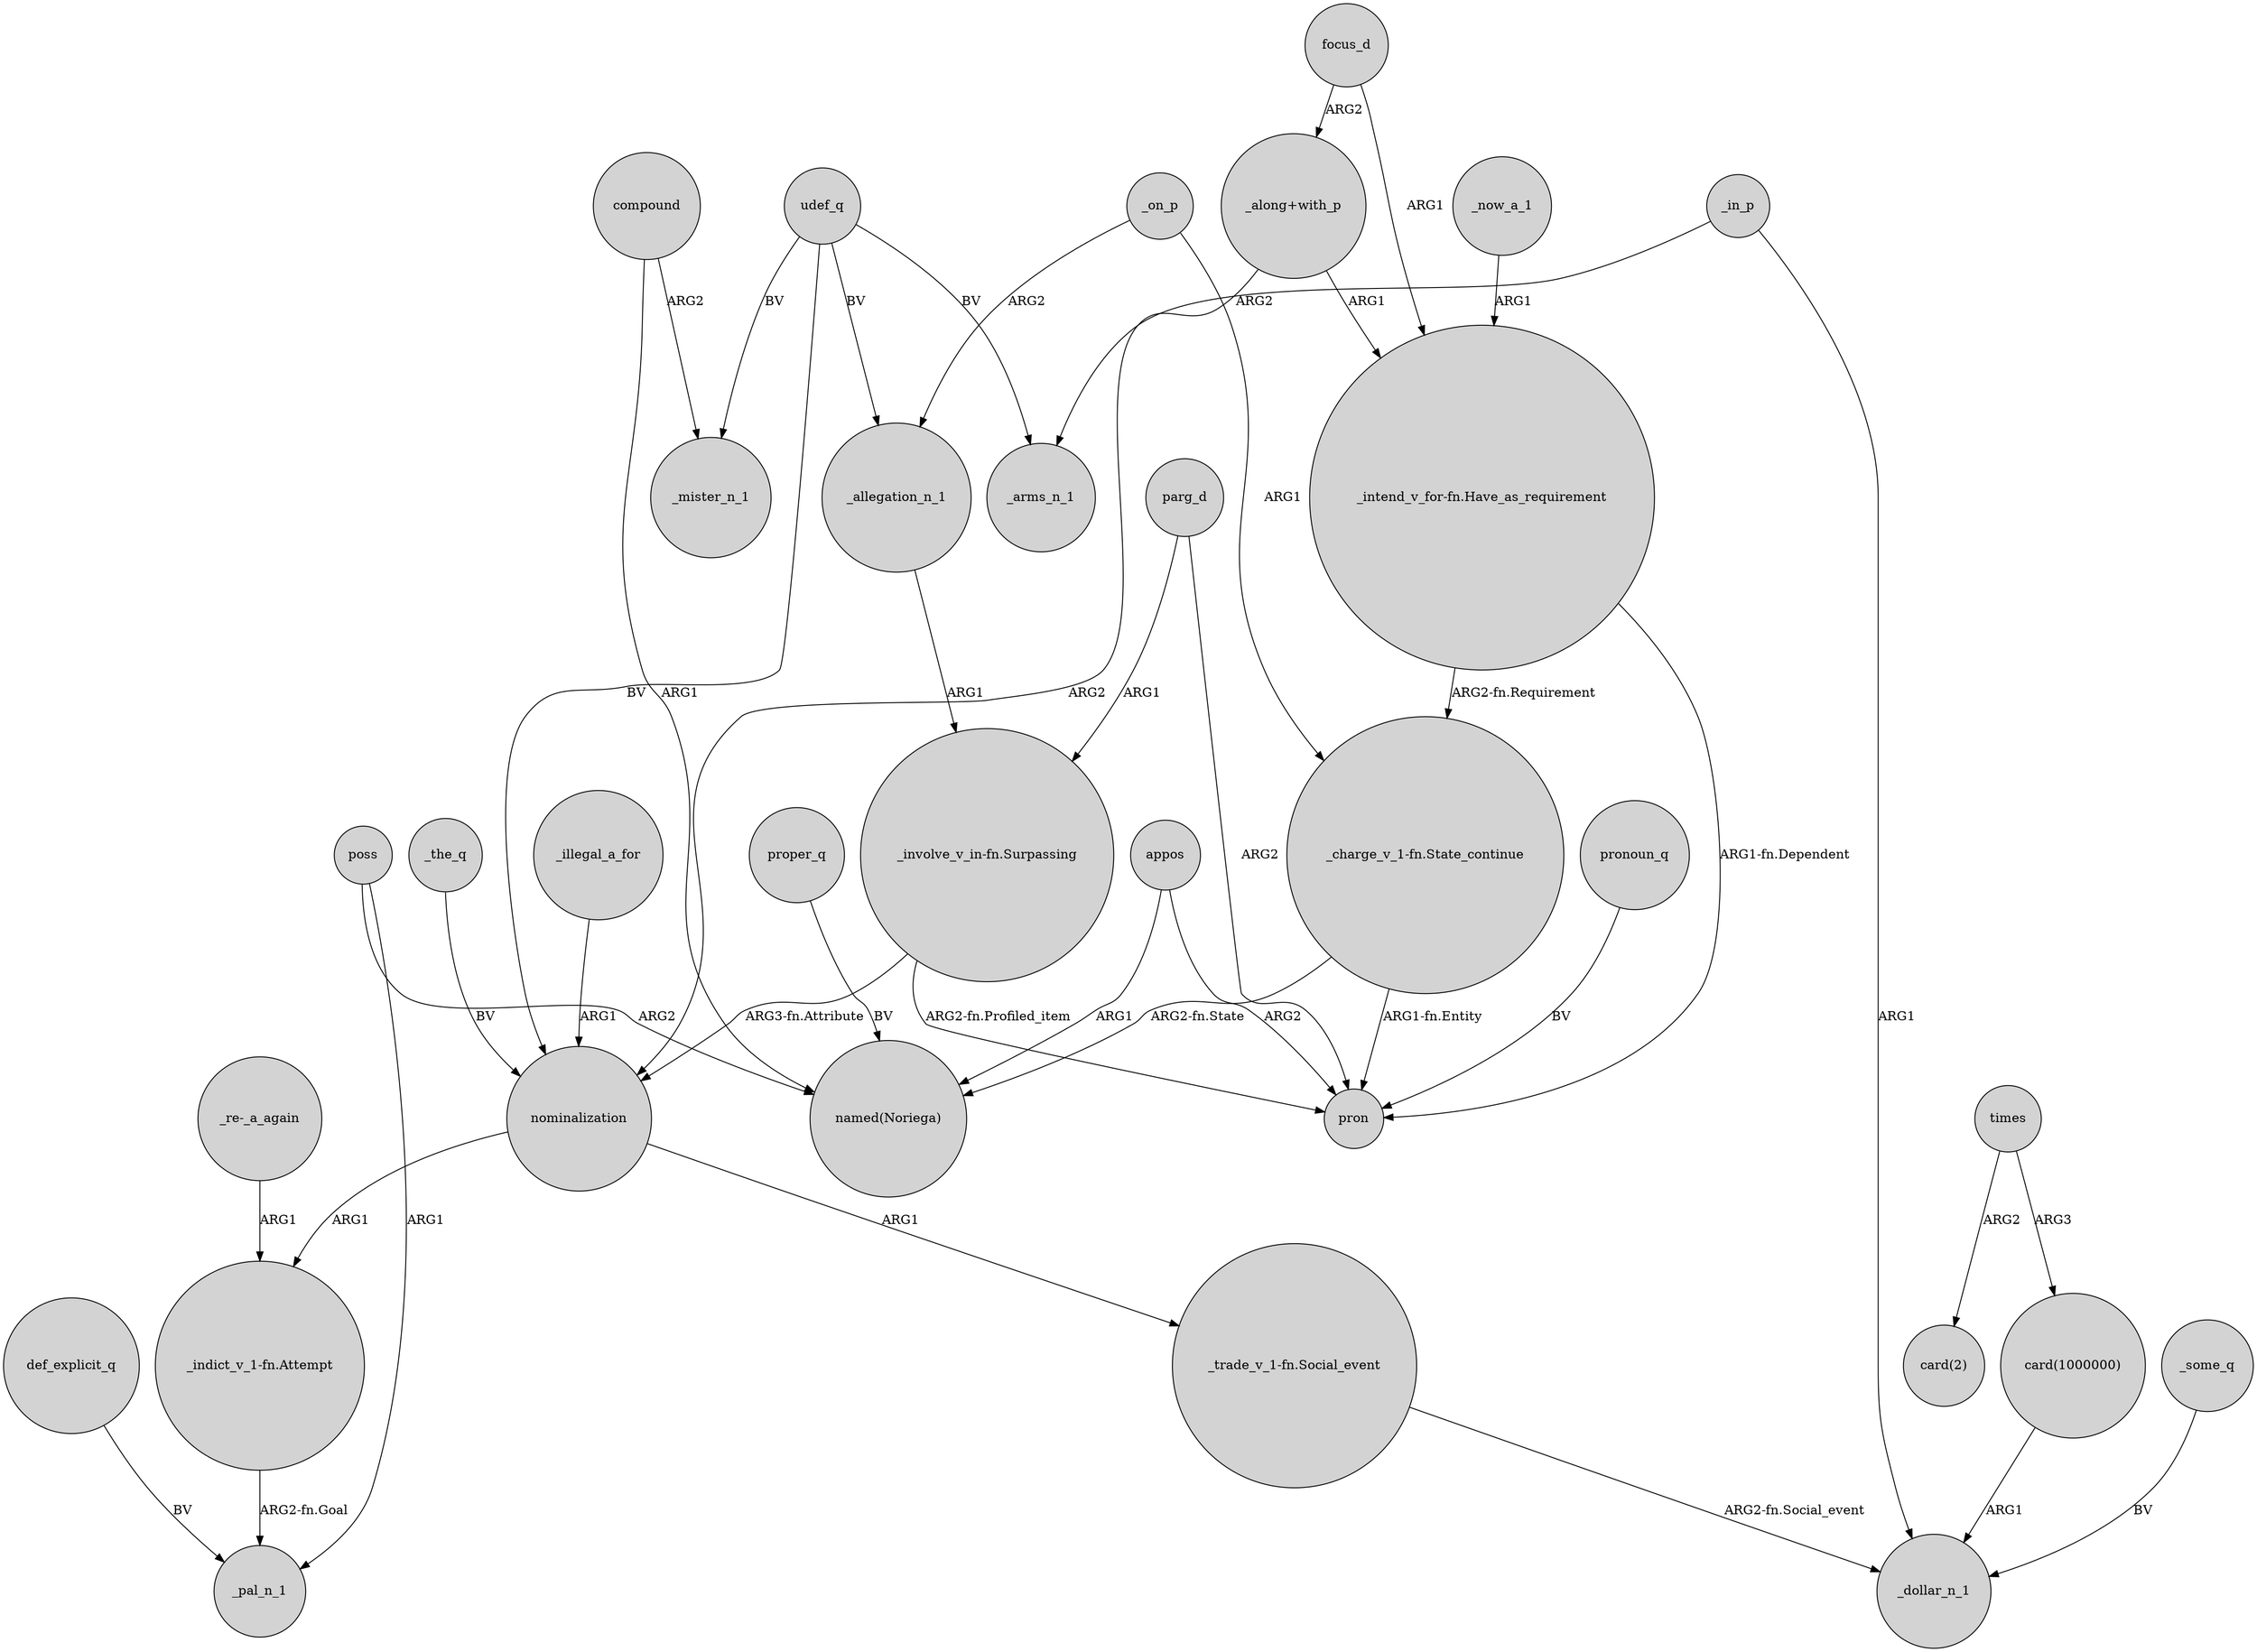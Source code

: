 digraph {
	node [shape=circle style=filled]
	_the_q -> nominalization [label=BV]
	compound -> "named(Noriega)" [label=ARG1]
	compound -> _mister_n_1 [label=ARG2]
	"_indict_v_1-fn.Attempt" -> _pal_n_1 [label="ARG2-fn.Goal"]
	_in_p -> _arms_n_1 [label=ARG2]
	"_intend_v_for-fn.Have_as_requirement" -> "_charge_v_1-fn.State_continue" [label="ARG2-fn.Requirement"]
	parg_d -> pron [label=ARG2]
	udef_q -> nominalization [label=BV]
	times -> "card(1000000)" [label=ARG3]
	times -> "card(2)" [label=ARG2]
	_illegal_a_for -> nominalization [label=ARG1]
	"_intend_v_for-fn.Have_as_requirement" -> pron [label="ARG1-fn.Dependent"]
	udef_q -> _mister_n_1 [label=BV]
	nominalization -> "_trade_v_1-fn.Social_event" [label=ARG1]
	focus_d -> "_intend_v_for-fn.Have_as_requirement" [label=ARG1]
	"_along+with_p" -> "_intend_v_for-fn.Have_as_requirement" [label=ARG1]
	appos -> pron [label=ARG2]
	pronoun_q -> pron [label=BV]
	_in_p -> _dollar_n_1 [label=ARG1]
	"_along+with_p" -> nominalization [label=ARG2]
	udef_q -> _allegation_n_1 [label=BV]
	_on_p -> _allegation_n_1 [label=ARG2]
	"_re-_a_again" -> "_indict_v_1-fn.Attempt" [label=ARG1]
	def_explicit_q -> _pal_n_1 [label=BV]
	poss -> "named(Noriega)" [label=ARG2]
	"_charge_v_1-fn.State_continue" -> pron [label="ARG1-fn.Entity"]
	nominalization -> "_indict_v_1-fn.Attempt" [label=ARG1]
	"card(1000000)" -> _dollar_n_1 [label=ARG1]
	"_involve_v_in-fn.Surpassing" -> pron [label="ARG2-fn.Profiled_item"]
	"_involve_v_in-fn.Surpassing" -> nominalization [label="ARG3-fn.Attribute"]
	_on_p -> "_charge_v_1-fn.State_continue" [label=ARG1]
	_now_a_1 -> "_intend_v_for-fn.Have_as_requirement" [label=ARG1]
	parg_d -> "_involve_v_in-fn.Surpassing" [label=ARG1]
	_some_q -> _dollar_n_1 [label=BV]
	"_charge_v_1-fn.State_continue" -> "named(Noriega)" [label="ARG2-fn.State"]
	"_trade_v_1-fn.Social_event" -> _dollar_n_1 [label="ARG2-fn.Social_event"]
	focus_d -> "_along+with_p" [label=ARG2]
	appos -> "named(Noriega)" [label=ARG1]
	poss -> _pal_n_1 [label=ARG1]
	_allegation_n_1 -> "_involve_v_in-fn.Surpassing" [label=ARG1]
	proper_q -> "named(Noriega)" [label=BV]
	udef_q -> _arms_n_1 [label=BV]
}
